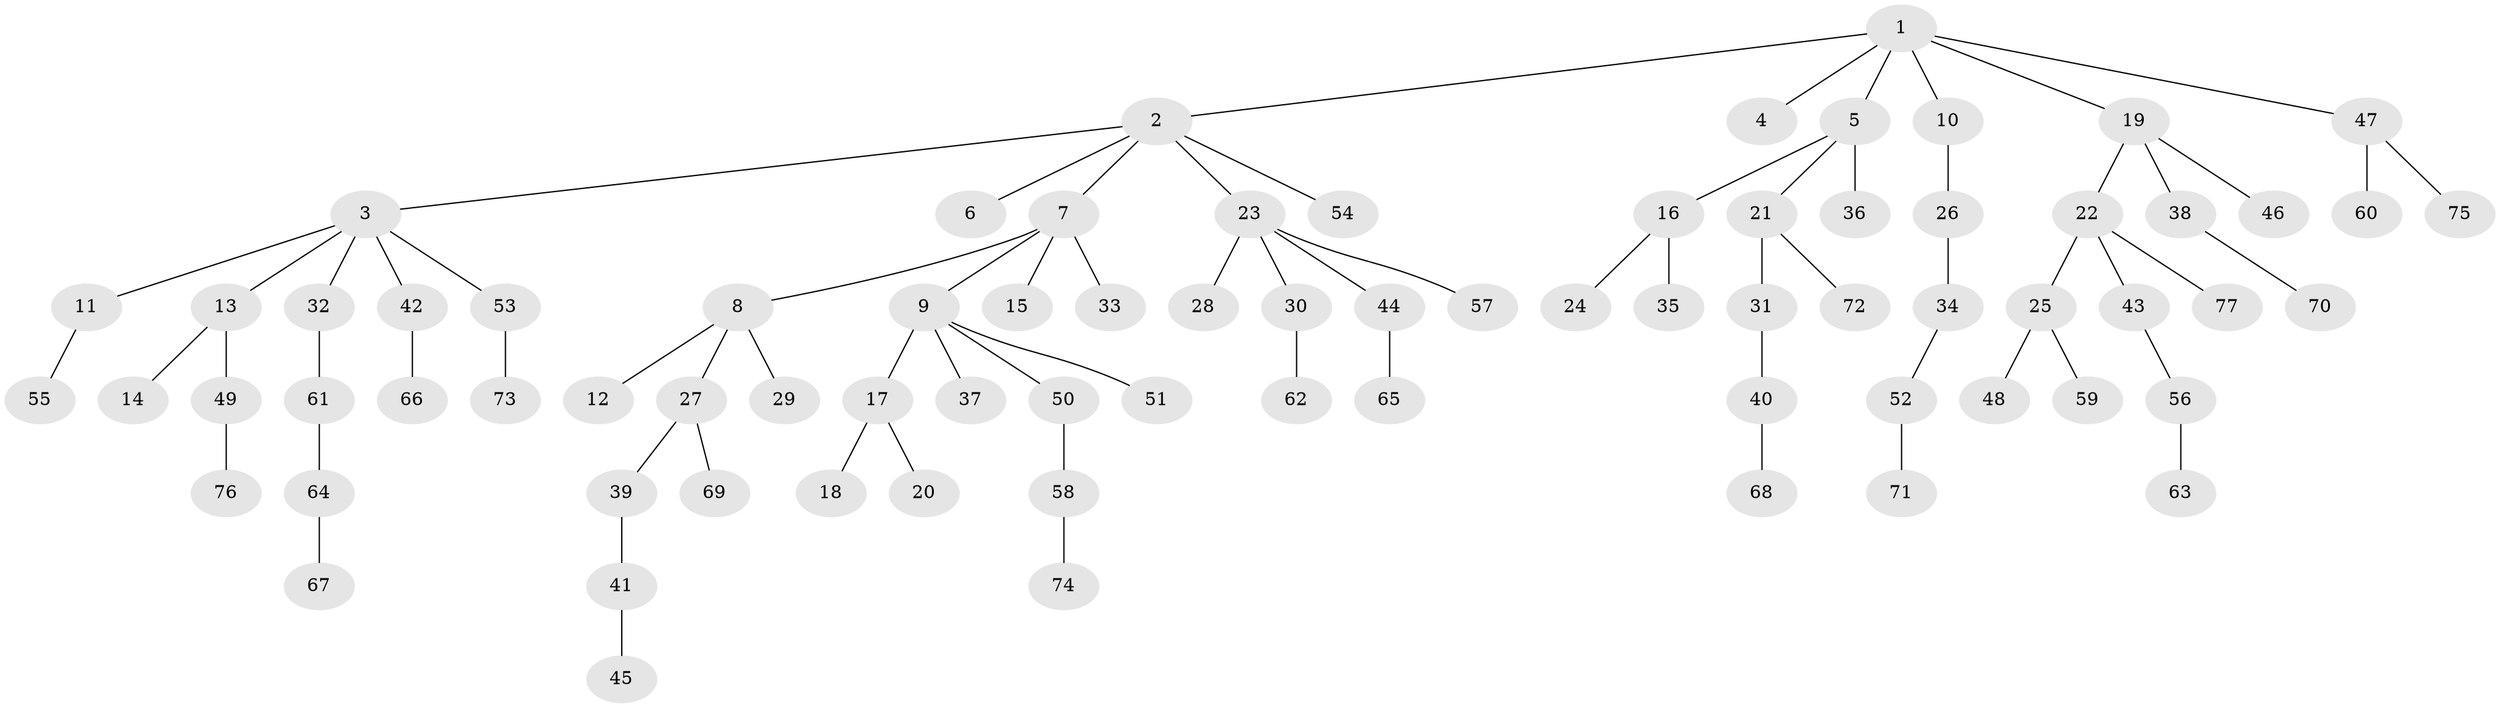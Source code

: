 // coarse degree distribution, {5: 0.057692307692307696, 9: 0.019230769230769232, 7: 0.038461538461538464, 1: 0.6346153846153846, 2: 0.21153846153846154, 6: 0.019230769230769232, 3: 0.019230769230769232}
// Generated by graph-tools (version 1.1) at 2025/24/03/03/25 07:24:06]
// undirected, 77 vertices, 76 edges
graph export_dot {
graph [start="1"]
  node [color=gray90,style=filled];
  1;
  2;
  3;
  4;
  5;
  6;
  7;
  8;
  9;
  10;
  11;
  12;
  13;
  14;
  15;
  16;
  17;
  18;
  19;
  20;
  21;
  22;
  23;
  24;
  25;
  26;
  27;
  28;
  29;
  30;
  31;
  32;
  33;
  34;
  35;
  36;
  37;
  38;
  39;
  40;
  41;
  42;
  43;
  44;
  45;
  46;
  47;
  48;
  49;
  50;
  51;
  52;
  53;
  54;
  55;
  56;
  57;
  58;
  59;
  60;
  61;
  62;
  63;
  64;
  65;
  66;
  67;
  68;
  69;
  70;
  71;
  72;
  73;
  74;
  75;
  76;
  77;
  1 -- 2;
  1 -- 4;
  1 -- 5;
  1 -- 10;
  1 -- 19;
  1 -- 47;
  2 -- 3;
  2 -- 6;
  2 -- 7;
  2 -- 23;
  2 -- 54;
  3 -- 11;
  3 -- 13;
  3 -- 32;
  3 -- 42;
  3 -- 53;
  5 -- 16;
  5 -- 21;
  5 -- 36;
  7 -- 8;
  7 -- 9;
  7 -- 15;
  7 -- 33;
  8 -- 12;
  8 -- 27;
  8 -- 29;
  9 -- 17;
  9 -- 37;
  9 -- 50;
  9 -- 51;
  10 -- 26;
  11 -- 55;
  13 -- 14;
  13 -- 49;
  16 -- 24;
  16 -- 35;
  17 -- 18;
  17 -- 20;
  19 -- 22;
  19 -- 38;
  19 -- 46;
  21 -- 31;
  21 -- 72;
  22 -- 25;
  22 -- 43;
  22 -- 77;
  23 -- 28;
  23 -- 30;
  23 -- 44;
  23 -- 57;
  25 -- 48;
  25 -- 59;
  26 -- 34;
  27 -- 39;
  27 -- 69;
  30 -- 62;
  31 -- 40;
  32 -- 61;
  34 -- 52;
  38 -- 70;
  39 -- 41;
  40 -- 68;
  41 -- 45;
  42 -- 66;
  43 -- 56;
  44 -- 65;
  47 -- 60;
  47 -- 75;
  49 -- 76;
  50 -- 58;
  52 -- 71;
  53 -- 73;
  56 -- 63;
  58 -- 74;
  61 -- 64;
  64 -- 67;
}
